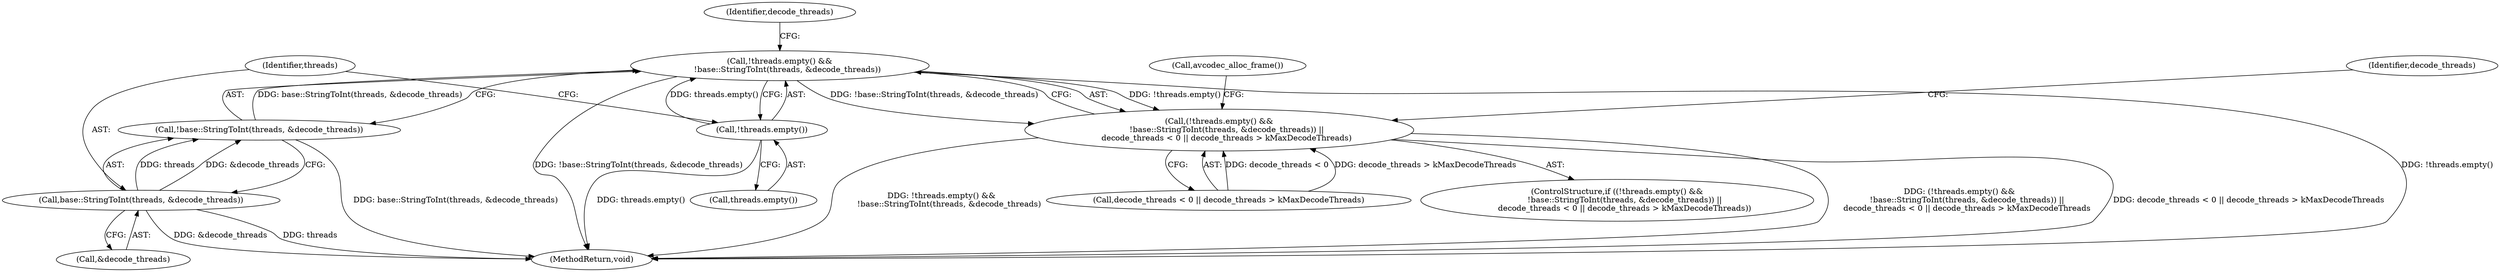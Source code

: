 digraph "0_Chrome_d304b5ec1b16766ea2cb552a27dc14df848d6a0e@API" {
"1000220" [label="(Call,!threads.empty() &&\n      !base::StringToInt(threads, &decode_threads))"];
"1000221" [label="(Call,!threads.empty())"];
"1000223" [label="(Call,!base::StringToInt(threads, &decode_threads))"];
"1000224" [label="(Call,base::StringToInt(threads, &decode_threads))"];
"1000219" [label="(Call,(!threads.empty() &&\n      !base::StringToInt(threads, &decode_threads)) ||\n      decode_threads < 0 || decode_threads > kMaxDecodeThreads)"];
"1000230" [label="(Identifier,decode_threads)"];
"1000221" [label="(Call,!threads.empty())"];
"1000344" [label="(MethodReturn,void)"];
"1000224" [label="(Call,base::StringToInt(threads, &decode_threads))"];
"1000226" [label="(Call,&decode_threads)"];
"1000223" [label="(Call,!base::StringToInt(threads, &decode_threads))"];
"1000220" [label="(Call,!threads.empty() &&\n      !base::StringToInt(threads, &decode_threads))"];
"1000228" [label="(Call,decode_threads < 0 || decode_threads > kMaxDecodeThreads)"];
"1000237" [label="(Identifier,decode_threads)"];
"1000219" [label="(Call,(!threads.empty() &&\n      !base::StringToInt(threads, &decode_threads)) ||\n      decode_threads < 0 || decode_threads > kMaxDecodeThreads)"];
"1000218" [label="(ControlStructure,if ((!threads.empty() &&\n      !base::StringToInt(threads, &decode_threads)) ||\n      decode_threads < 0 || decode_threads > kMaxDecodeThreads))"];
"1000225" [label="(Identifier,threads)"];
"1000240" [label="(Call,avcodec_alloc_frame())"];
"1000222" [label="(Call,threads.empty())"];
"1000220" -> "1000219"  [label="AST: "];
"1000220" -> "1000221"  [label="CFG: "];
"1000220" -> "1000223"  [label="CFG: "];
"1000221" -> "1000220"  [label="AST: "];
"1000223" -> "1000220"  [label="AST: "];
"1000230" -> "1000220"  [label="CFG: "];
"1000219" -> "1000220"  [label="CFG: "];
"1000220" -> "1000344"  [label="DDG: !threads.empty()"];
"1000220" -> "1000344"  [label="DDG: !base::StringToInt(threads, &decode_threads)"];
"1000220" -> "1000219"  [label="DDG: !threads.empty()"];
"1000220" -> "1000219"  [label="DDG: !base::StringToInt(threads, &decode_threads)"];
"1000221" -> "1000220"  [label="DDG: threads.empty()"];
"1000223" -> "1000220"  [label="DDG: base::StringToInt(threads, &decode_threads)"];
"1000221" -> "1000222"  [label="CFG: "];
"1000222" -> "1000221"  [label="AST: "];
"1000225" -> "1000221"  [label="CFG: "];
"1000221" -> "1000344"  [label="DDG: threads.empty()"];
"1000223" -> "1000224"  [label="CFG: "];
"1000224" -> "1000223"  [label="AST: "];
"1000223" -> "1000344"  [label="DDG: base::StringToInt(threads, &decode_threads)"];
"1000224" -> "1000223"  [label="DDG: threads"];
"1000224" -> "1000223"  [label="DDG: &decode_threads"];
"1000224" -> "1000226"  [label="CFG: "];
"1000225" -> "1000224"  [label="AST: "];
"1000226" -> "1000224"  [label="AST: "];
"1000224" -> "1000344"  [label="DDG: threads"];
"1000224" -> "1000344"  [label="DDG: &decode_threads"];
"1000219" -> "1000218"  [label="AST: "];
"1000219" -> "1000228"  [label="CFG: "];
"1000228" -> "1000219"  [label="AST: "];
"1000237" -> "1000219"  [label="CFG: "];
"1000240" -> "1000219"  [label="CFG: "];
"1000219" -> "1000344"  [label="DDG: (!threads.empty() &&\n      !base::StringToInt(threads, &decode_threads)) ||\n      decode_threads < 0 || decode_threads > kMaxDecodeThreads"];
"1000219" -> "1000344"  [label="DDG: decode_threads < 0 || decode_threads > kMaxDecodeThreads"];
"1000219" -> "1000344"  [label="DDG: !threads.empty() &&\n      !base::StringToInt(threads, &decode_threads)"];
"1000228" -> "1000219"  [label="DDG: decode_threads < 0"];
"1000228" -> "1000219"  [label="DDG: decode_threads > kMaxDecodeThreads"];
}

